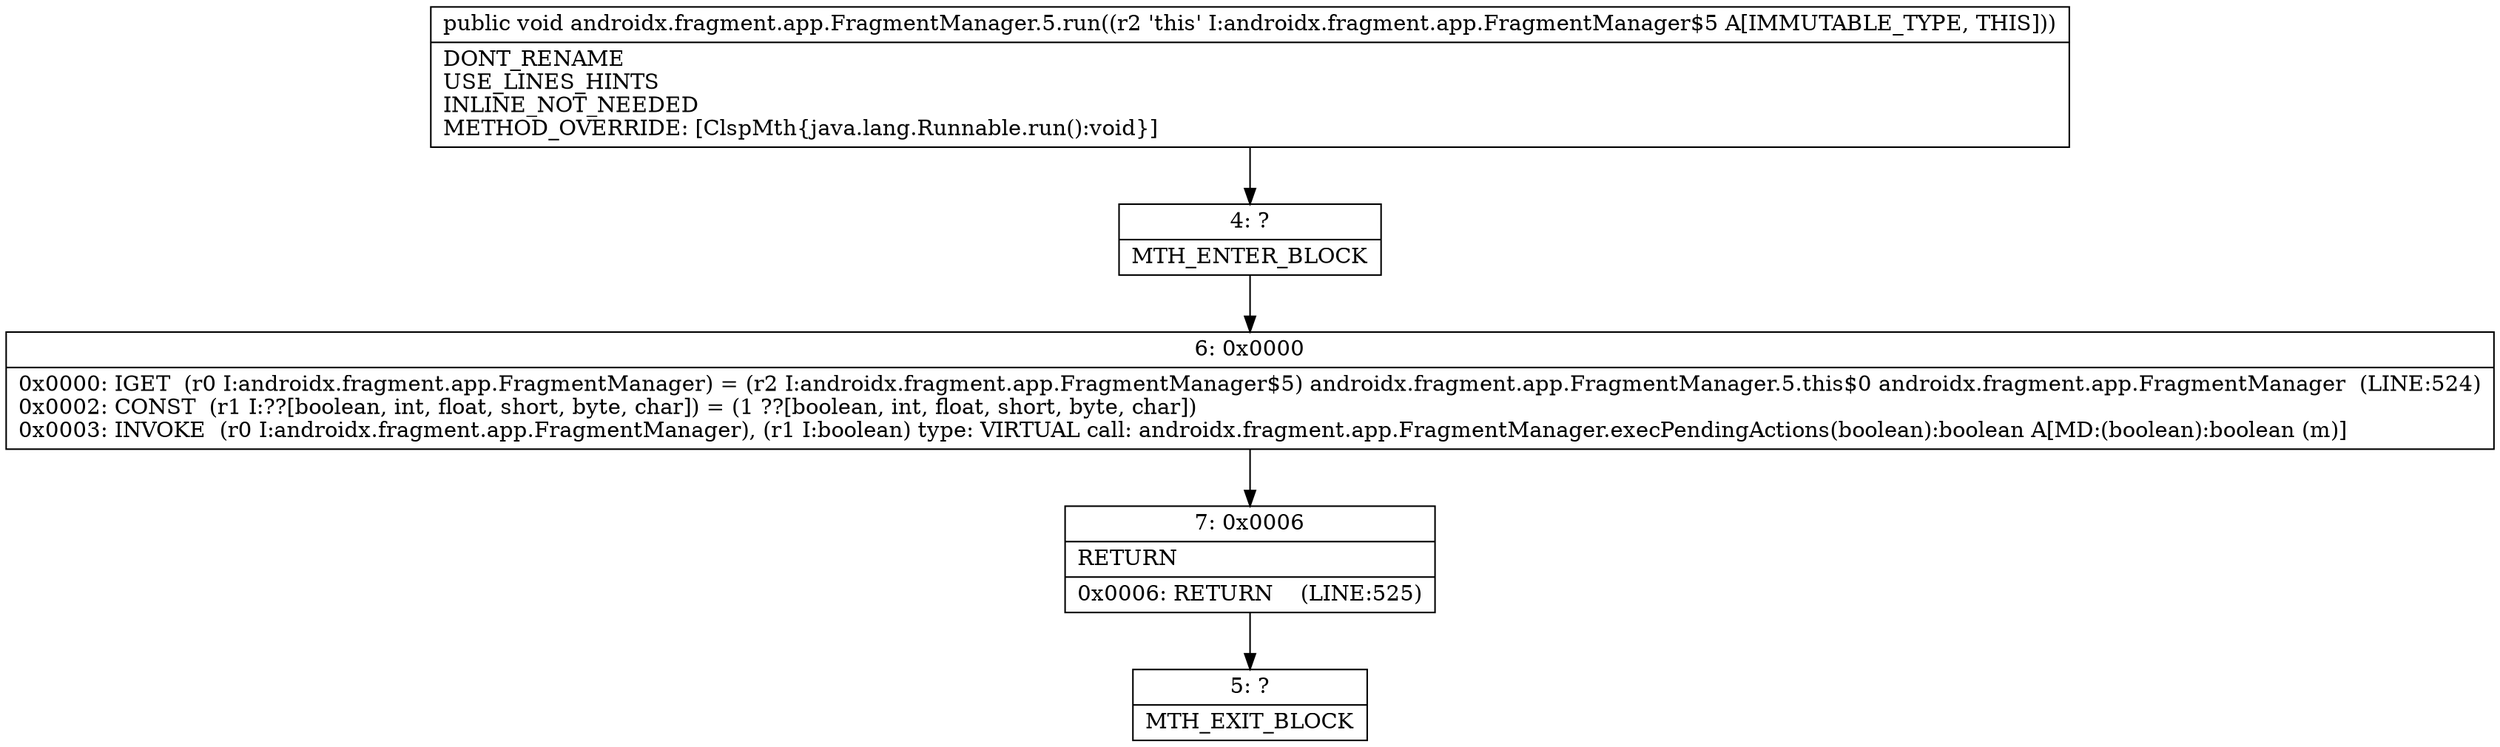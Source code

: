 digraph "CFG forandroidx.fragment.app.FragmentManager.5.run()V" {
Node_4 [shape=record,label="{4\:\ ?|MTH_ENTER_BLOCK\l}"];
Node_6 [shape=record,label="{6\:\ 0x0000|0x0000: IGET  (r0 I:androidx.fragment.app.FragmentManager) = (r2 I:androidx.fragment.app.FragmentManager$5) androidx.fragment.app.FragmentManager.5.this$0 androidx.fragment.app.FragmentManager  (LINE:524)\l0x0002: CONST  (r1 I:??[boolean, int, float, short, byte, char]) = (1 ??[boolean, int, float, short, byte, char]) \l0x0003: INVOKE  (r0 I:androidx.fragment.app.FragmentManager), (r1 I:boolean) type: VIRTUAL call: androidx.fragment.app.FragmentManager.execPendingActions(boolean):boolean A[MD:(boolean):boolean (m)]\l}"];
Node_7 [shape=record,label="{7\:\ 0x0006|RETURN\l|0x0006: RETURN    (LINE:525)\l}"];
Node_5 [shape=record,label="{5\:\ ?|MTH_EXIT_BLOCK\l}"];
MethodNode[shape=record,label="{public void androidx.fragment.app.FragmentManager.5.run((r2 'this' I:androidx.fragment.app.FragmentManager$5 A[IMMUTABLE_TYPE, THIS]))  | DONT_RENAME\lUSE_LINES_HINTS\lINLINE_NOT_NEEDED\lMETHOD_OVERRIDE: [ClspMth\{java.lang.Runnable.run():void\}]\l}"];
MethodNode -> Node_4;Node_4 -> Node_6;
Node_6 -> Node_7;
Node_7 -> Node_5;
}

